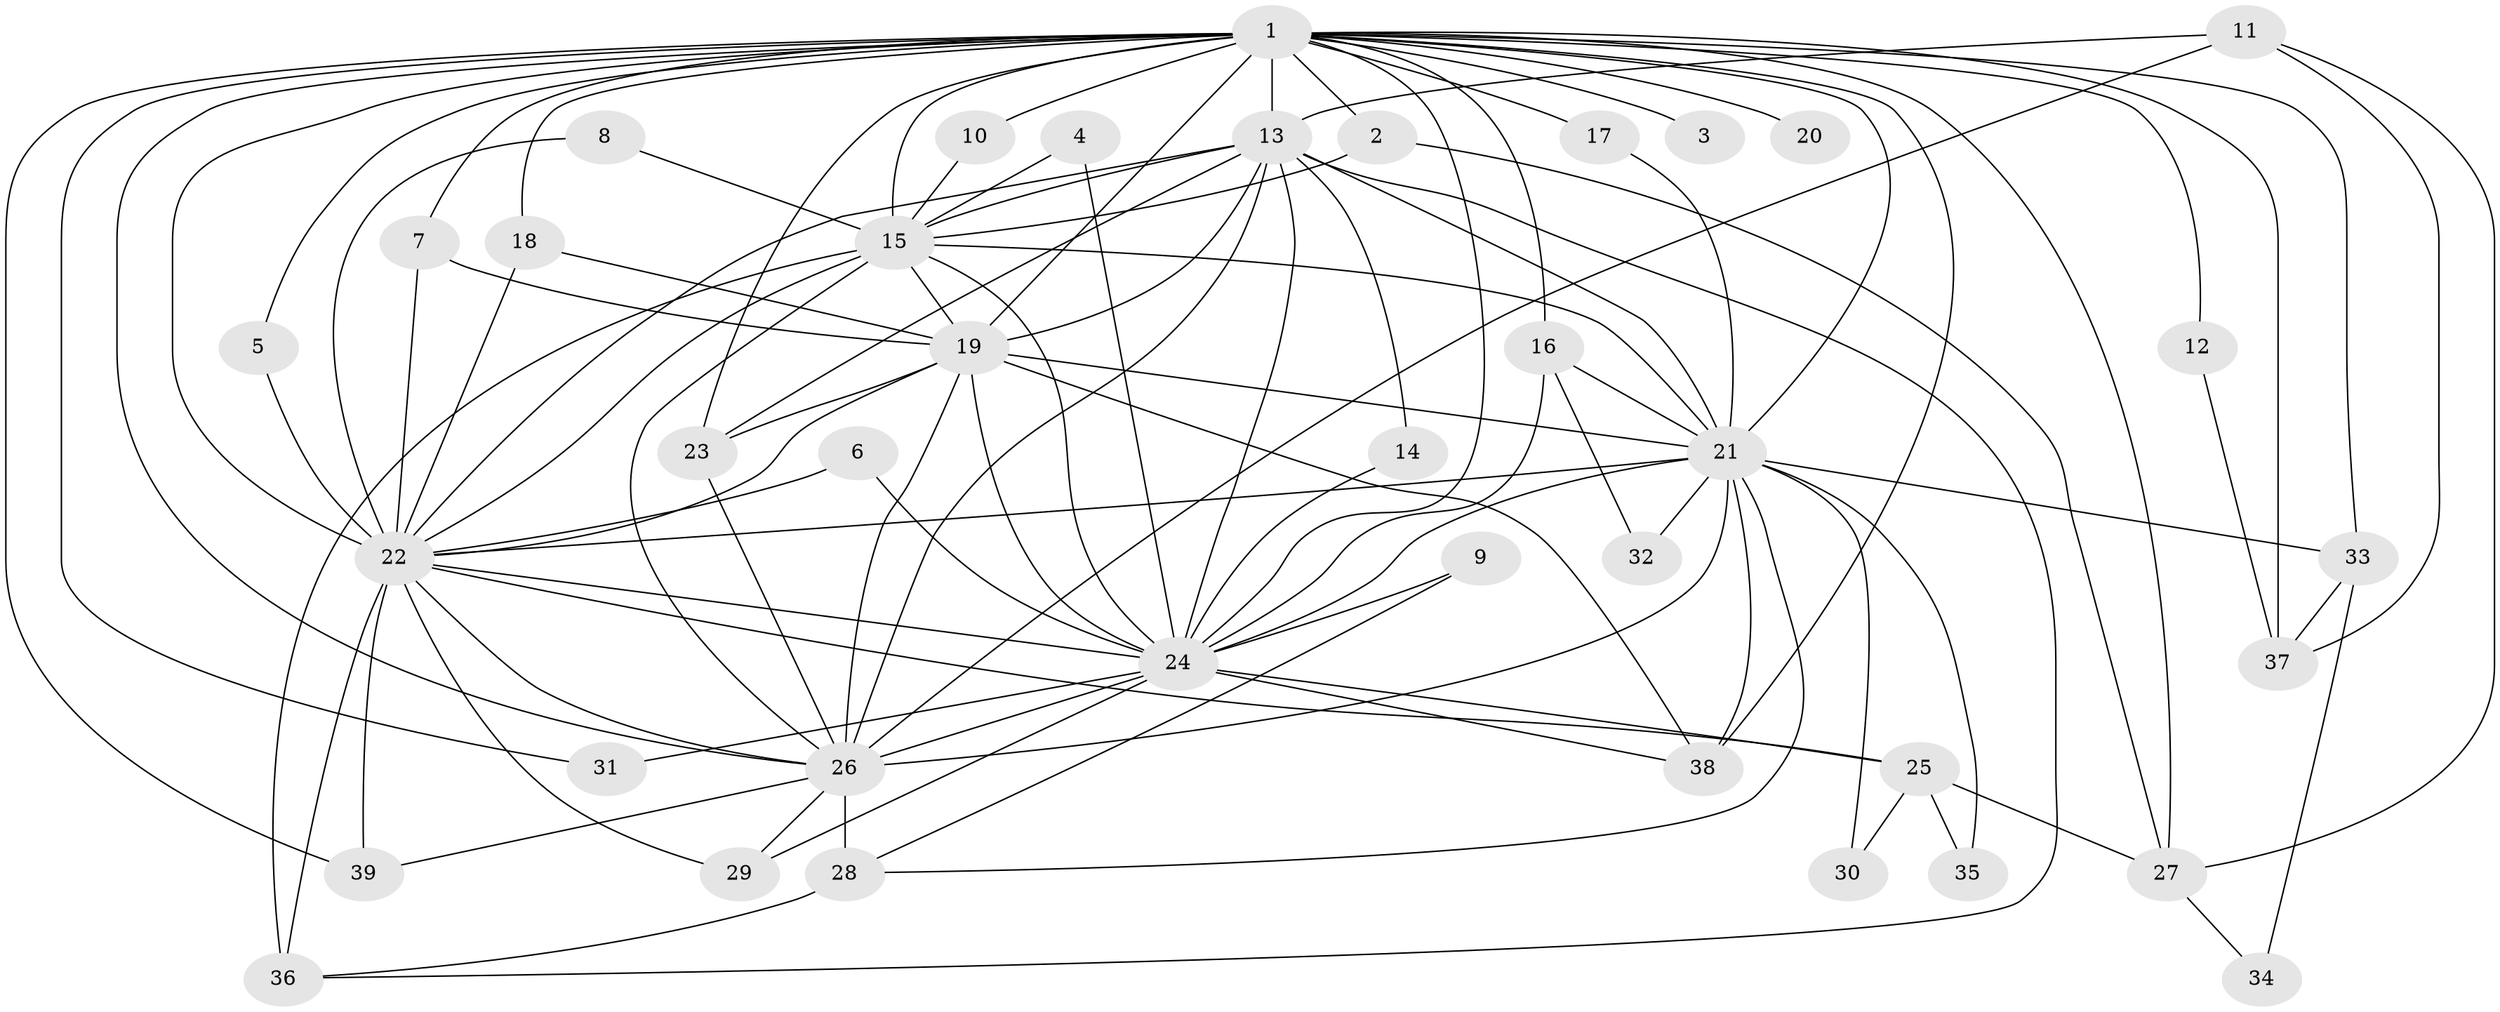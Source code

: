// original degree distribution, {23: 0.012987012987012988, 21: 0.012987012987012988, 20: 0.03896103896103896, 9: 0.012987012987012988, 14: 0.012987012987012988, 13: 0.012987012987012988, 19: 0.012987012987012988, 17: 0.012987012987012988, 5: 0.06493506493506493, 3: 0.16883116883116883, 4: 0.07792207792207792, 2: 0.5324675324675324, 6: 0.025974025974025976}
// Generated by graph-tools (version 1.1) at 2025/25/03/09/25 03:25:50]
// undirected, 39 vertices, 102 edges
graph export_dot {
graph [start="1"]
  node [color=gray90,style=filled];
  1;
  2;
  3;
  4;
  5;
  6;
  7;
  8;
  9;
  10;
  11;
  12;
  13;
  14;
  15;
  16;
  17;
  18;
  19;
  20;
  21;
  22;
  23;
  24;
  25;
  26;
  27;
  28;
  29;
  30;
  31;
  32;
  33;
  34;
  35;
  36;
  37;
  38;
  39;
  1 -- 2 [weight=1.0];
  1 -- 3 [weight=1.0];
  1 -- 5 [weight=1.0];
  1 -- 7 [weight=1.0];
  1 -- 10 [weight=1.0];
  1 -- 12 [weight=1.0];
  1 -- 13 [weight=3.0];
  1 -- 15 [weight=3.0];
  1 -- 16 [weight=1.0];
  1 -- 17 [weight=2.0];
  1 -- 18 [weight=1.0];
  1 -- 19 [weight=3.0];
  1 -- 20 [weight=1.0];
  1 -- 21 [weight=3.0];
  1 -- 22 [weight=4.0];
  1 -- 23 [weight=1.0];
  1 -- 24 [weight=4.0];
  1 -- 26 [weight=3.0];
  1 -- 27 [weight=2.0];
  1 -- 31 [weight=1.0];
  1 -- 33 [weight=2.0];
  1 -- 37 [weight=2.0];
  1 -- 38 [weight=1.0];
  1 -- 39 [weight=1.0];
  2 -- 15 [weight=1.0];
  2 -- 27 [weight=1.0];
  4 -- 15 [weight=1.0];
  4 -- 24 [weight=1.0];
  5 -- 22 [weight=1.0];
  6 -- 22 [weight=1.0];
  6 -- 24 [weight=1.0];
  7 -- 19 [weight=1.0];
  7 -- 22 [weight=1.0];
  8 -- 15 [weight=1.0];
  8 -- 22 [weight=1.0];
  9 -- 24 [weight=1.0];
  9 -- 28 [weight=1.0];
  10 -- 15 [weight=1.0];
  11 -- 13 [weight=1.0];
  11 -- 26 [weight=1.0];
  11 -- 27 [weight=1.0];
  11 -- 37 [weight=1.0];
  12 -- 37 [weight=1.0];
  13 -- 14 [weight=1.0];
  13 -- 15 [weight=2.0];
  13 -- 19 [weight=1.0];
  13 -- 21 [weight=1.0];
  13 -- 22 [weight=1.0];
  13 -- 23 [weight=1.0];
  13 -- 24 [weight=1.0];
  13 -- 26 [weight=1.0];
  13 -- 36 [weight=1.0];
  14 -- 24 [weight=1.0];
  15 -- 19 [weight=1.0];
  15 -- 21 [weight=2.0];
  15 -- 22 [weight=1.0];
  15 -- 24 [weight=1.0];
  15 -- 26 [weight=1.0];
  15 -- 36 [weight=2.0];
  16 -- 21 [weight=1.0];
  16 -- 24 [weight=1.0];
  16 -- 32 [weight=1.0];
  17 -- 21 [weight=1.0];
  18 -- 19 [weight=1.0];
  18 -- 22 [weight=1.0];
  19 -- 21 [weight=1.0];
  19 -- 22 [weight=1.0];
  19 -- 23 [weight=1.0];
  19 -- 24 [weight=2.0];
  19 -- 26 [weight=2.0];
  19 -- 38 [weight=1.0];
  21 -- 22 [weight=1.0];
  21 -- 24 [weight=1.0];
  21 -- 26 [weight=2.0];
  21 -- 28 [weight=1.0];
  21 -- 30 [weight=1.0];
  21 -- 32 [weight=1.0];
  21 -- 33 [weight=1.0];
  21 -- 35 [weight=1.0];
  21 -- 38 [weight=2.0];
  22 -- 24 [weight=1.0];
  22 -- 25 [weight=2.0];
  22 -- 26 [weight=1.0];
  22 -- 29 [weight=1.0];
  22 -- 36 [weight=2.0];
  22 -- 39 [weight=1.0];
  23 -- 26 [weight=1.0];
  24 -- 25 [weight=1.0];
  24 -- 26 [weight=2.0];
  24 -- 29 [weight=1.0];
  24 -- 31 [weight=1.0];
  24 -- 38 [weight=1.0];
  25 -- 27 [weight=1.0];
  25 -- 30 [weight=1.0];
  25 -- 35 [weight=1.0];
  26 -- 28 [weight=3.0];
  26 -- 29 [weight=1.0];
  26 -- 39 [weight=1.0];
  27 -- 34 [weight=1.0];
  28 -- 36 [weight=1.0];
  33 -- 34 [weight=1.0];
  33 -- 37 [weight=1.0];
}
